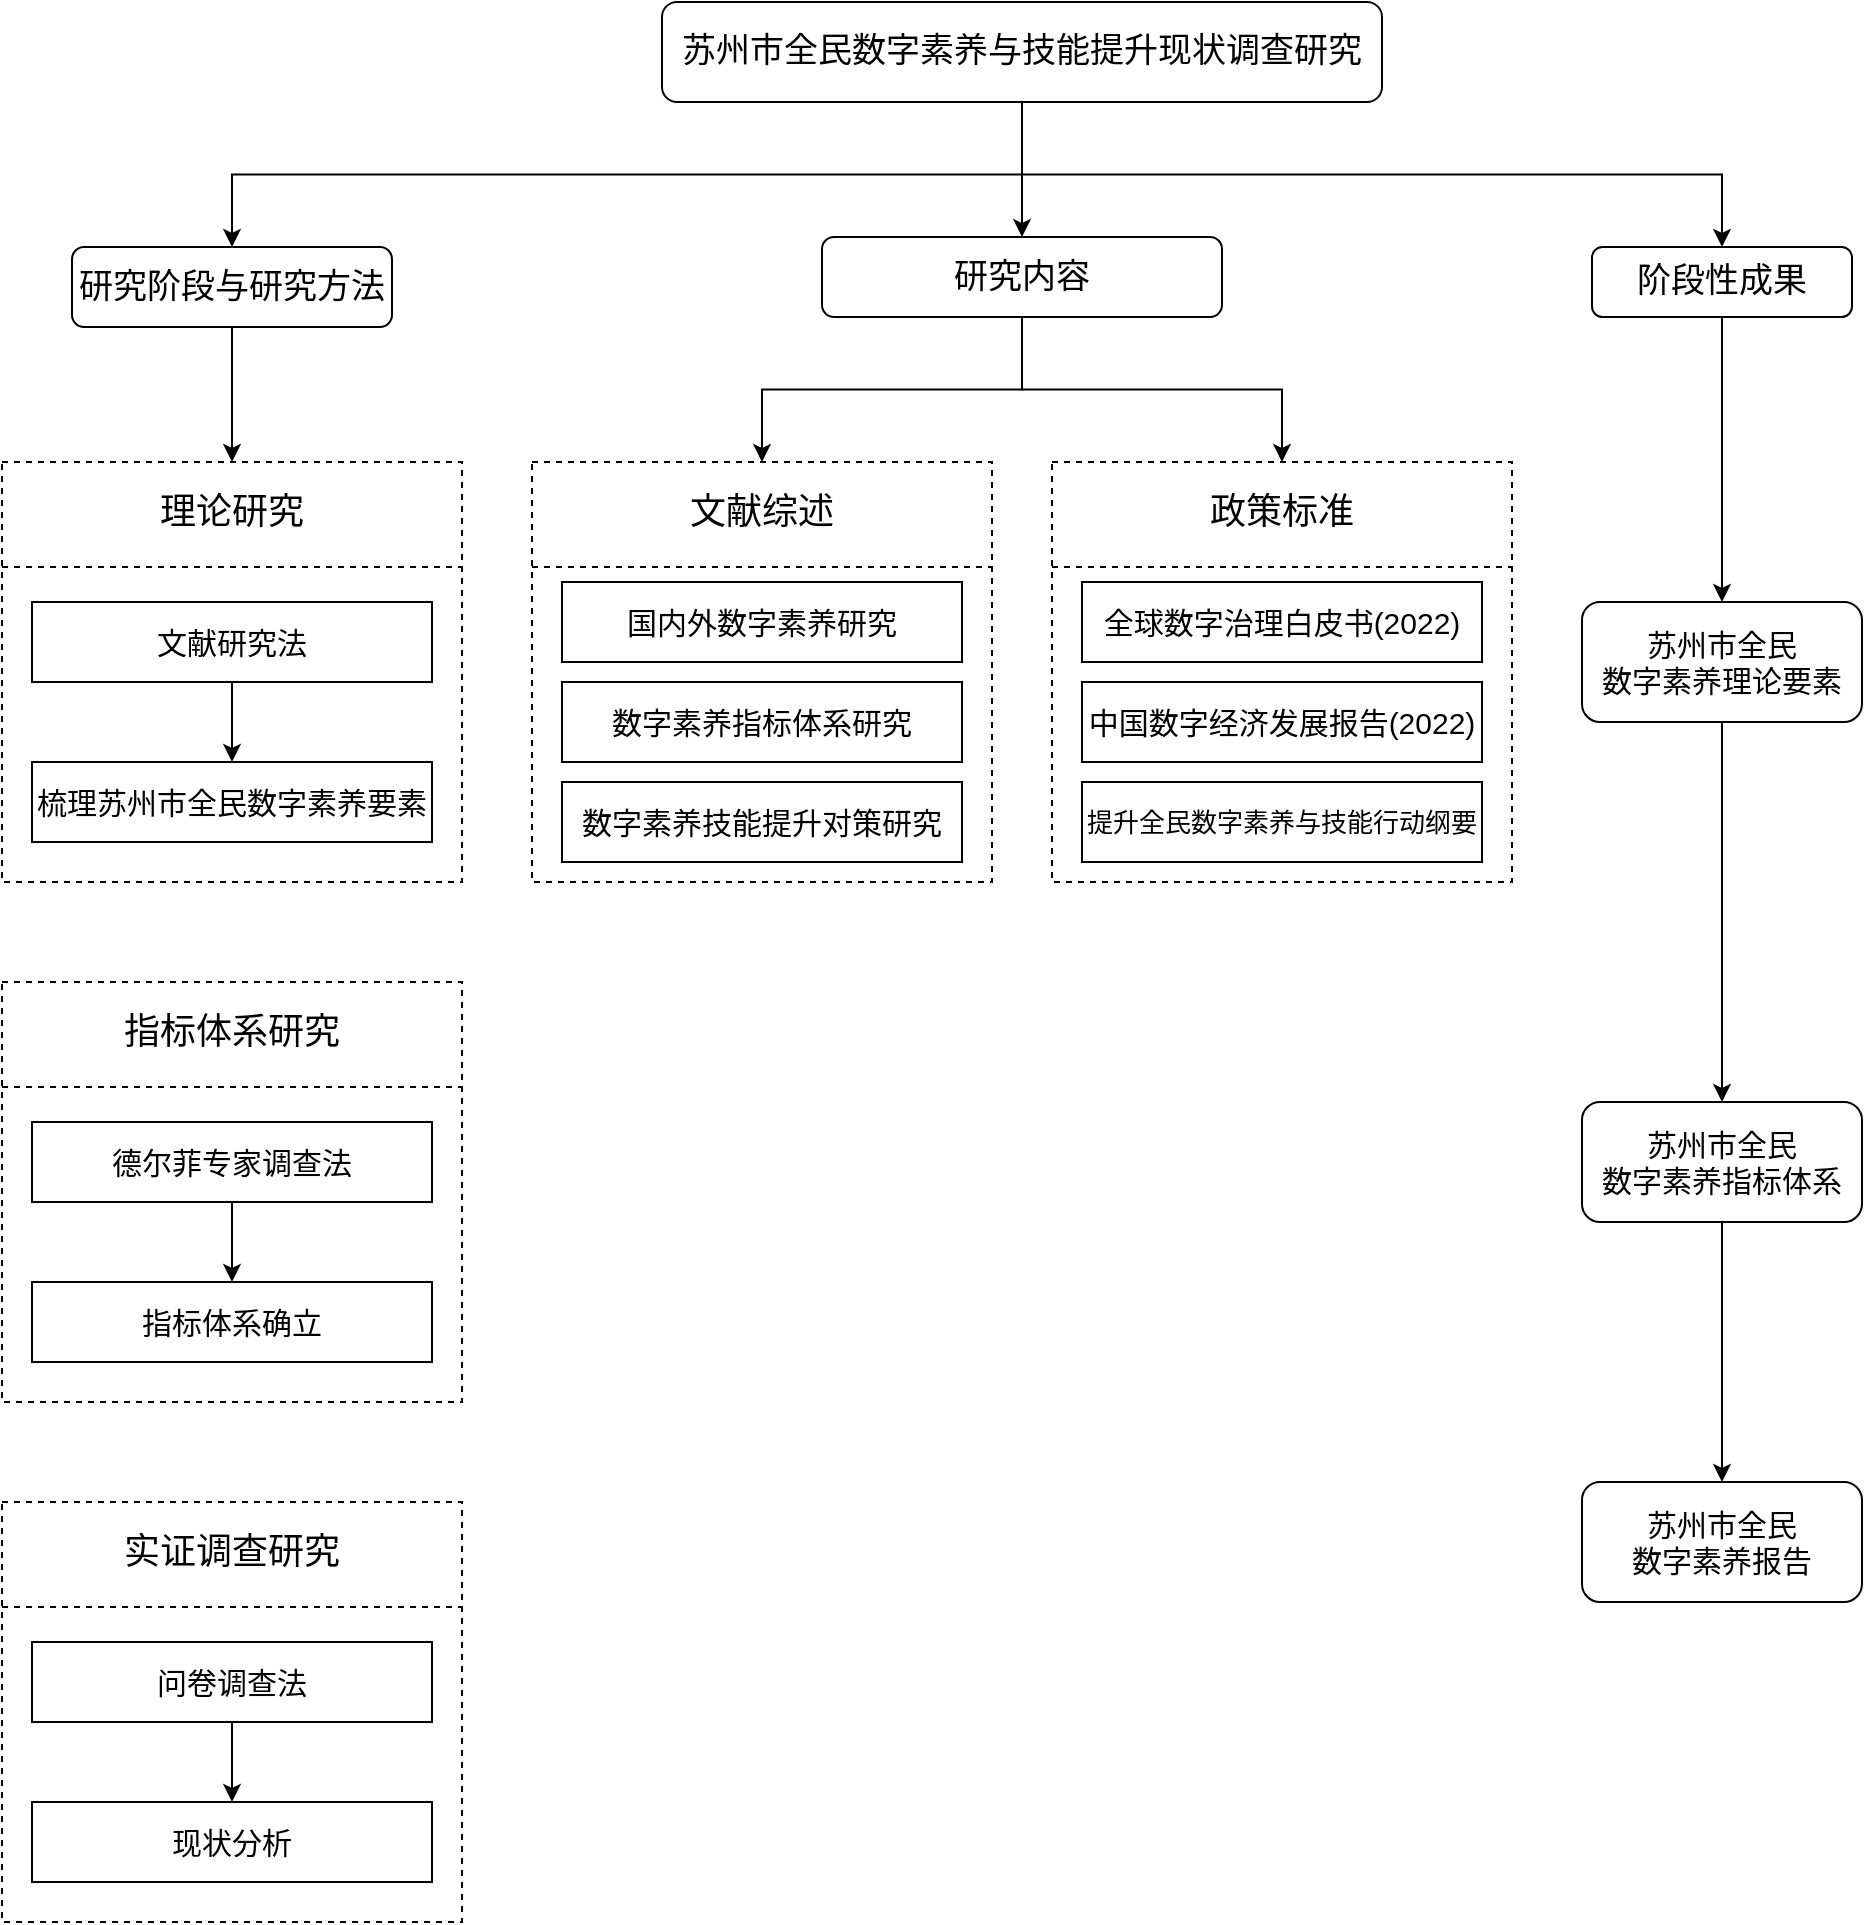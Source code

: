 <mxfile version="21.1.8" type="github">
  <diagram name="第 1 页" id="ylQiIapKLuFGazXnUSWv">
    <mxGraphModel dx="1811" dy="585" grid="1" gridSize="10" guides="1" tooltips="1" connect="1" arrows="1" fold="1" page="1" pageScale="1" pageWidth="827" pageHeight="1169" math="0" shadow="0">
      <root>
        <mxCell id="0" />
        <mxCell id="1" parent="0" />
        <mxCell id="sdYyX6AsqRZzDsCQbQxA-26" style="edgeStyle=orthogonalEdgeStyle;rounded=0;orthogonalLoop=1;jettySize=auto;html=1;exitX=0.5;exitY=1;exitDx=0;exitDy=0;" edge="1" parent="1" source="sdYyX6AsqRZzDsCQbQxA-2" target="sdYyX6AsqRZzDsCQbQxA-4">
          <mxGeometry relative="1" as="geometry" />
        </mxCell>
        <mxCell id="sdYyX6AsqRZzDsCQbQxA-27" style="edgeStyle=orthogonalEdgeStyle;rounded=0;orthogonalLoop=1;jettySize=auto;html=1;exitX=0.5;exitY=1;exitDx=0;exitDy=0;entryX=0.5;entryY=0;entryDx=0;entryDy=0;" edge="1" parent="1" source="sdYyX6AsqRZzDsCQbQxA-2" target="sdYyX6AsqRZzDsCQbQxA-7">
          <mxGeometry relative="1" as="geometry" />
        </mxCell>
        <mxCell id="sdYyX6AsqRZzDsCQbQxA-28" style="edgeStyle=orthogonalEdgeStyle;rounded=0;orthogonalLoop=1;jettySize=auto;html=1;exitX=0.5;exitY=1;exitDx=0;exitDy=0;entryX=0.5;entryY=0;entryDx=0;entryDy=0;" edge="1" parent="1" source="sdYyX6AsqRZzDsCQbQxA-2" target="sdYyX6AsqRZzDsCQbQxA-5">
          <mxGeometry relative="1" as="geometry" />
        </mxCell>
        <mxCell id="sdYyX6AsqRZzDsCQbQxA-2" value="苏州市全民数字素养与技能提升现状调查研究" style="rounded=1;whiteSpace=wrap;html=1;fontSize=17;" vertex="1" parent="1">
          <mxGeometry x="265" y="20" width="360" height="50" as="geometry" />
        </mxCell>
        <mxCell id="sdYyX6AsqRZzDsCQbQxA-42" style="edgeStyle=orthogonalEdgeStyle;rounded=0;orthogonalLoop=1;jettySize=auto;html=1;exitX=0.5;exitY=1;exitDx=0;exitDy=0;entryX=0.5;entryY=0;entryDx=0;entryDy=0;" edge="1" parent="1" source="sdYyX6AsqRZzDsCQbQxA-4" target="sdYyX6AsqRZzDsCQbQxA-9">
          <mxGeometry relative="1" as="geometry" />
        </mxCell>
        <mxCell id="sdYyX6AsqRZzDsCQbQxA-43" style="edgeStyle=orthogonalEdgeStyle;rounded=0;orthogonalLoop=1;jettySize=auto;html=1;exitX=0.5;exitY=1;exitDx=0;exitDy=0;entryX=0.5;entryY=0;entryDx=0;entryDy=0;" edge="1" parent="1" source="sdYyX6AsqRZzDsCQbQxA-4" target="sdYyX6AsqRZzDsCQbQxA-17">
          <mxGeometry relative="1" as="geometry" />
        </mxCell>
        <mxCell id="sdYyX6AsqRZzDsCQbQxA-4" value="研究内容" style="rounded=1;whiteSpace=wrap;html=1;fontSize=17;" vertex="1" parent="1">
          <mxGeometry x="345" y="137.5" width="200" height="40" as="geometry" />
        </mxCell>
        <mxCell id="sdYyX6AsqRZzDsCQbQxA-45" style="edgeStyle=orthogonalEdgeStyle;rounded=0;orthogonalLoop=1;jettySize=auto;html=1;exitX=0.5;exitY=1;exitDx=0;exitDy=0;entryX=0.5;entryY=0;entryDx=0;entryDy=0;" edge="1" parent="1" source="sdYyX6AsqRZzDsCQbQxA-5" target="sdYyX6AsqRZzDsCQbQxA-44">
          <mxGeometry relative="1" as="geometry" />
        </mxCell>
        <mxCell id="sdYyX6AsqRZzDsCQbQxA-5" value="阶段性成果" style="rounded=1;whiteSpace=wrap;html=1;fontSize=17;" vertex="1" parent="1">
          <mxGeometry x="730" y="142.5" width="130" height="35" as="geometry" />
        </mxCell>
        <mxCell id="sdYyX6AsqRZzDsCQbQxA-41" style="edgeStyle=orthogonalEdgeStyle;rounded=0;orthogonalLoop=1;jettySize=auto;html=1;exitX=0.5;exitY=1;exitDx=0;exitDy=0;entryX=0.5;entryY=0;entryDx=0;entryDy=0;" edge="1" parent="1" source="sdYyX6AsqRZzDsCQbQxA-7" target="sdYyX6AsqRZzDsCQbQxA-32">
          <mxGeometry relative="1" as="geometry" />
        </mxCell>
        <mxCell id="sdYyX6AsqRZzDsCQbQxA-7" value="研究阶段与研究方法" style="rounded=1;whiteSpace=wrap;html=1;fontSize=17;" vertex="1" parent="1">
          <mxGeometry x="-30" y="142.5" width="160" height="40" as="geometry" />
        </mxCell>
        <mxCell id="sdYyX6AsqRZzDsCQbQxA-9" value="" style="rounded=0;whiteSpace=wrap;html=1;dashed=1;" vertex="1" parent="1">
          <mxGeometry x="200" y="250" width="230" height="210" as="geometry" />
        </mxCell>
        <mxCell id="sdYyX6AsqRZzDsCQbQxA-10" value="" style="endArrow=none;dashed=1;html=1;rounded=0;entryX=1;entryY=0.25;entryDx=0;entryDy=0;exitX=0;exitY=0.25;exitDx=0;exitDy=0;" edge="1" parent="1" source="sdYyX6AsqRZzDsCQbQxA-9" target="sdYyX6AsqRZzDsCQbQxA-9">
          <mxGeometry width="50" height="50" relative="1" as="geometry">
            <mxPoint x="360" y="350" as="sourcePoint" />
            <mxPoint x="410" y="300" as="targetPoint" />
          </mxGeometry>
        </mxCell>
        <mxCell id="sdYyX6AsqRZzDsCQbQxA-11" value="文献综述" style="text;html=1;strokeColor=none;fillColor=none;align=center;verticalAlign=middle;whiteSpace=wrap;rounded=0;fontSize=18;" vertex="1" parent="1">
          <mxGeometry x="240" y="260" width="150" height="30" as="geometry" />
        </mxCell>
        <mxCell id="sdYyX6AsqRZzDsCQbQxA-14" value="国内外数字素养研究" style="rounded=0;whiteSpace=wrap;html=1;fontSize=15;" vertex="1" parent="1">
          <mxGeometry x="215" y="310" width="200" height="40" as="geometry" />
        </mxCell>
        <mxCell id="sdYyX6AsqRZzDsCQbQxA-15" value="数字素养指标体系研究" style="rounded=0;whiteSpace=wrap;html=1;fontSize=15;" vertex="1" parent="1">
          <mxGeometry x="215" y="360" width="200" height="40" as="geometry" />
        </mxCell>
        <mxCell id="sdYyX6AsqRZzDsCQbQxA-16" value="数字素养技能提升对策研究" style="rounded=0;whiteSpace=wrap;html=1;fontSize=15;" vertex="1" parent="1">
          <mxGeometry x="215" y="410" width="200" height="40" as="geometry" />
        </mxCell>
        <mxCell id="sdYyX6AsqRZzDsCQbQxA-17" value="" style="rounded=0;whiteSpace=wrap;html=1;dashed=1;" vertex="1" parent="1">
          <mxGeometry x="460" y="250" width="230" height="210" as="geometry" />
        </mxCell>
        <mxCell id="sdYyX6AsqRZzDsCQbQxA-18" value="" style="endArrow=none;dashed=1;html=1;rounded=0;entryX=1;entryY=0.25;entryDx=0;entryDy=0;exitX=0;exitY=0.25;exitDx=0;exitDy=0;" edge="1" parent="1" source="sdYyX6AsqRZzDsCQbQxA-17" target="sdYyX6AsqRZzDsCQbQxA-17">
          <mxGeometry width="50" height="50" relative="1" as="geometry">
            <mxPoint x="620" y="350" as="sourcePoint" />
            <mxPoint x="670" y="300" as="targetPoint" />
          </mxGeometry>
        </mxCell>
        <mxCell id="sdYyX6AsqRZzDsCQbQxA-19" value="政策标准" style="text;html=1;strokeColor=none;fillColor=none;align=center;verticalAlign=middle;whiteSpace=wrap;rounded=0;fontSize=18;" vertex="1" parent="1">
          <mxGeometry x="500" y="260" width="150" height="30" as="geometry" />
        </mxCell>
        <mxCell id="sdYyX6AsqRZzDsCQbQxA-20" value="全球数字治理白皮书(2022)" style="rounded=0;whiteSpace=wrap;html=1;fontSize=15;" vertex="1" parent="1">
          <mxGeometry x="475" y="310" width="200" height="40" as="geometry" />
        </mxCell>
        <mxCell id="sdYyX6AsqRZzDsCQbQxA-21" value="中国数字经济发展报告(2022)" style="rounded=0;whiteSpace=wrap;html=1;fontSize=15;" vertex="1" parent="1">
          <mxGeometry x="475" y="360" width="200" height="40" as="geometry" />
        </mxCell>
        <mxCell id="sdYyX6AsqRZzDsCQbQxA-22" value="提升全民数字素养与技能行动纲要" style="rounded=0;whiteSpace=wrap;html=1;fontSize=13;" vertex="1" parent="1">
          <mxGeometry x="475" y="410" width="200" height="40" as="geometry" />
        </mxCell>
        <mxCell id="sdYyX6AsqRZzDsCQbQxA-32" value="" style="rounded=0;whiteSpace=wrap;html=1;dashed=1;" vertex="1" parent="1">
          <mxGeometry x="-65" y="250" width="230" height="210" as="geometry" />
        </mxCell>
        <mxCell id="sdYyX6AsqRZzDsCQbQxA-33" value="" style="endArrow=none;dashed=1;html=1;rounded=0;entryX=1;entryY=0.25;entryDx=0;entryDy=0;exitX=0;exitY=0.25;exitDx=0;exitDy=0;" edge="1" parent="1" source="sdYyX6AsqRZzDsCQbQxA-32" target="sdYyX6AsqRZzDsCQbQxA-32">
          <mxGeometry width="50" height="50" relative="1" as="geometry">
            <mxPoint x="95" y="350" as="sourcePoint" />
            <mxPoint x="145" y="300" as="targetPoint" />
          </mxGeometry>
        </mxCell>
        <mxCell id="sdYyX6AsqRZzDsCQbQxA-34" value="理论研究" style="text;html=1;strokeColor=none;fillColor=none;align=center;verticalAlign=middle;whiteSpace=wrap;rounded=0;fontSize=18;" vertex="1" parent="1">
          <mxGeometry x="-25" y="260" width="150" height="30" as="geometry" />
        </mxCell>
        <mxCell id="sdYyX6AsqRZzDsCQbQxA-38" value="" style="edgeStyle=orthogonalEdgeStyle;rounded=0;orthogonalLoop=1;jettySize=auto;html=1;" edge="1" parent="1" source="sdYyX6AsqRZzDsCQbQxA-35" target="sdYyX6AsqRZzDsCQbQxA-36">
          <mxGeometry relative="1" as="geometry" />
        </mxCell>
        <mxCell id="sdYyX6AsqRZzDsCQbQxA-35" value="文献研究法" style="rounded=0;whiteSpace=wrap;html=1;fontSize=15;" vertex="1" parent="1">
          <mxGeometry x="-50" y="320" width="200" height="40" as="geometry" />
        </mxCell>
        <mxCell id="sdYyX6AsqRZzDsCQbQxA-36" value="梳理苏州市全民数字素养要素" style="rounded=0;whiteSpace=wrap;html=1;fontSize=15;" vertex="1" parent="1">
          <mxGeometry x="-50" y="400" width="200" height="40" as="geometry" />
        </mxCell>
        <mxCell id="sdYyX6AsqRZzDsCQbQxA-48" style="edgeStyle=orthogonalEdgeStyle;rounded=0;orthogonalLoop=1;jettySize=auto;html=1;exitX=0.5;exitY=1;exitDx=0;exitDy=0;entryX=0.5;entryY=0;entryDx=0;entryDy=0;" edge="1" parent="1" source="sdYyX6AsqRZzDsCQbQxA-44" target="sdYyX6AsqRZzDsCQbQxA-46">
          <mxGeometry relative="1" as="geometry" />
        </mxCell>
        <mxCell id="sdYyX6AsqRZzDsCQbQxA-44" value="苏州市全民&lt;br&gt;数字素养理论要素" style="rounded=1;whiteSpace=wrap;html=1;fontSize=15;" vertex="1" parent="1">
          <mxGeometry x="725" y="320" width="140" height="60" as="geometry" />
        </mxCell>
        <mxCell id="sdYyX6AsqRZzDsCQbQxA-49" style="edgeStyle=orthogonalEdgeStyle;rounded=0;orthogonalLoop=1;jettySize=auto;html=1;exitX=0.5;exitY=1;exitDx=0;exitDy=0;entryX=0.5;entryY=0;entryDx=0;entryDy=0;" edge="1" parent="1" source="sdYyX6AsqRZzDsCQbQxA-46" target="sdYyX6AsqRZzDsCQbQxA-47">
          <mxGeometry relative="1" as="geometry" />
        </mxCell>
        <mxCell id="sdYyX6AsqRZzDsCQbQxA-46" value="苏州市全民&lt;br&gt;数字素养指标体系" style="rounded=1;whiteSpace=wrap;html=1;fontSize=15;" vertex="1" parent="1">
          <mxGeometry x="725" y="570" width="140" height="60" as="geometry" />
        </mxCell>
        <mxCell id="sdYyX6AsqRZzDsCQbQxA-47" value="苏州市全民&lt;br&gt;数字素养报告" style="rounded=1;whiteSpace=wrap;html=1;fontSize=15;" vertex="1" parent="1">
          <mxGeometry x="725" y="760" width="140" height="60" as="geometry" />
        </mxCell>
        <mxCell id="sdYyX6AsqRZzDsCQbQxA-50" value="" style="rounded=0;whiteSpace=wrap;html=1;dashed=1;" vertex="1" parent="1">
          <mxGeometry x="-65" y="510" width="230" height="210" as="geometry" />
        </mxCell>
        <mxCell id="sdYyX6AsqRZzDsCQbQxA-51" value="" style="endArrow=none;dashed=1;html=1;rounded=0;entryX=1;entryY=0.25;entryDx=0;entryDy=0;exitX=0;exitY=0.25;exitDx=0;exitDy=0;" edge="1" parent="1" source="sdYyX6AsqRZzDsCQbQxA-50" target="sdYyX6AsqRZzDsCQbQxA-50">
          <mxGeometry width="50" height="50" relative="1" as="geometry">
            <mxPoint x="95" y="610" as="sourcePoint" />
            <mxPoint x="145" y="560" as="targetPoint" />
          </mxGeometry>
        </mxCell>
        <mxCell id="sdYyX6AsqRZzDsCQbQxA-53" value="" style="edgeStyle=orthogonalEdgeStyle;rounded=0;orthogonalLoop=1;jettySize=auto;html=1;" edge="1" parent="1" source="sdYyX6AsqRZzDsCQbQxA-54" target="sdYyX6AsqRZzDsCQbQxA-55">
          <mxGeometry relative="1" as="geometry" />
        </mxCell>
        <mxCell id="sdYyX6AsqRZzDsCQbQxA-54" value="德尔菲专家调查法" style="rounded=0;whiteSpace=wrap;html=1;fontSize=15;" vertex="1" parent="1">
          <mxGeometry x="-50" y="580" width="200" height="40" as="geometry" />
        </mxCell>
        <mxCell id="sdYyX6AsqRZzDsCQbQxA-55" value="指标体系确立" style="rounded=0;whiteSpace=wrap;html=1;fontSize=15;" vertex="1" parent="1">
          <mxGeometry x="-50" y="660" width="200" height="40" as="geometry" />
        </mxCell>
        <mxCell id="sdYyX6AsqRZzDsCQbQxA-56" value="指标体系研究" style="text;html=1;strokeColor=none;fillColor=none;align=center;verticalAlign=middle;whiteSpace=wrap;rounded=0;fontSize=18;" vertex="1" parent="1">
          <mxGeometry x="-25" y="520" width="150" height="30" as="geometry" />
        </mxCell>
        <mxCell id="sdYyX6AsqRZzDsCQbQxA-57" value="" style="rounded=0;whiteSpace=wrap;html=1;dashed=1;" vertex="1" parent="1">
          <mxGeometry x="-65" y="770" width="230" height="210" as="geometry" />
        </mxCell>
        <mxCell id="sdYyX6AsqRZzDsCQbQxA-58" value="" style="endArrow=none;dashed=1;html=1;rounded=0;entryX=1;entryY=0.25;entryDx=0;entryDy=0;exitX=0;exitY=0.25;exitDx=0;exitDy=0;" edge="1" parent="1" source="sdYyX6AsqRZzDsCQbQxA-57" target="sdYyX6AsqRZzDsCQbQxA-57">
          <mxGeometry width="50" height="50" relative="1" as="geometry">
            <mxPoint x="95" y="870" as="sourcePoint" />
            <mxPoint x="145" y="820" as="targetPoint" />
          </mxGeometry>
        </mxCell>
        <mxCell id="sdYyX6AsqRZzDsCQbQxA-59" value="" style="edgeStyle=orthogonalEdgeStyle;rounded=0;orthogonalLoop=1;jettySize=auto;html=1;" edge="1" parent="1" source="sdYyX6AsqRZzDsCQbQxA-60" target="sdYyX6AsqRZzDsCQbQxA-61">
          <mxGeometry relative="1" as="geometry" />
        </mxCell>
        <mxCell id="sdYyX6AsqRZzDsCQbQxA-60" value="问卷调查法" style="rounded=0;whiteSpace=wrap;html=1;fontSize=15;" vertex="1" parent="1">
          <mxGeometry x="-50" y="840" width="200" height="40" as="geometry" />
        </mxCell>
        <mxCell id="sdYyX6AsqRZzDsCQbQxA-61" value="现状分析" style="rounded=0;whiteSpace=wrap;html=1;fontSize=15;" vertex="1" parent="1">
          <mxGeometry x="-50" y="920" width="200" height="40" as="geometry" />
        </mxCell>
        <mxCell id="sdYyX6AsqRZzDsCQbQxA-62" value="实证调查研究" style="text;html=1;strokeColor=none;fillColor=none;align=center;verticalAlign=middle;whiteSpace=wrap;rounded=0;fontSize=18;" vertex="1" parent="1">
          <mxGeometry x="-25" y="780" width="150" height="30" as="geometry" />
        </mxCell>
      </root>
    </mxGraphModel>
  </diagram>
</mxfile>
